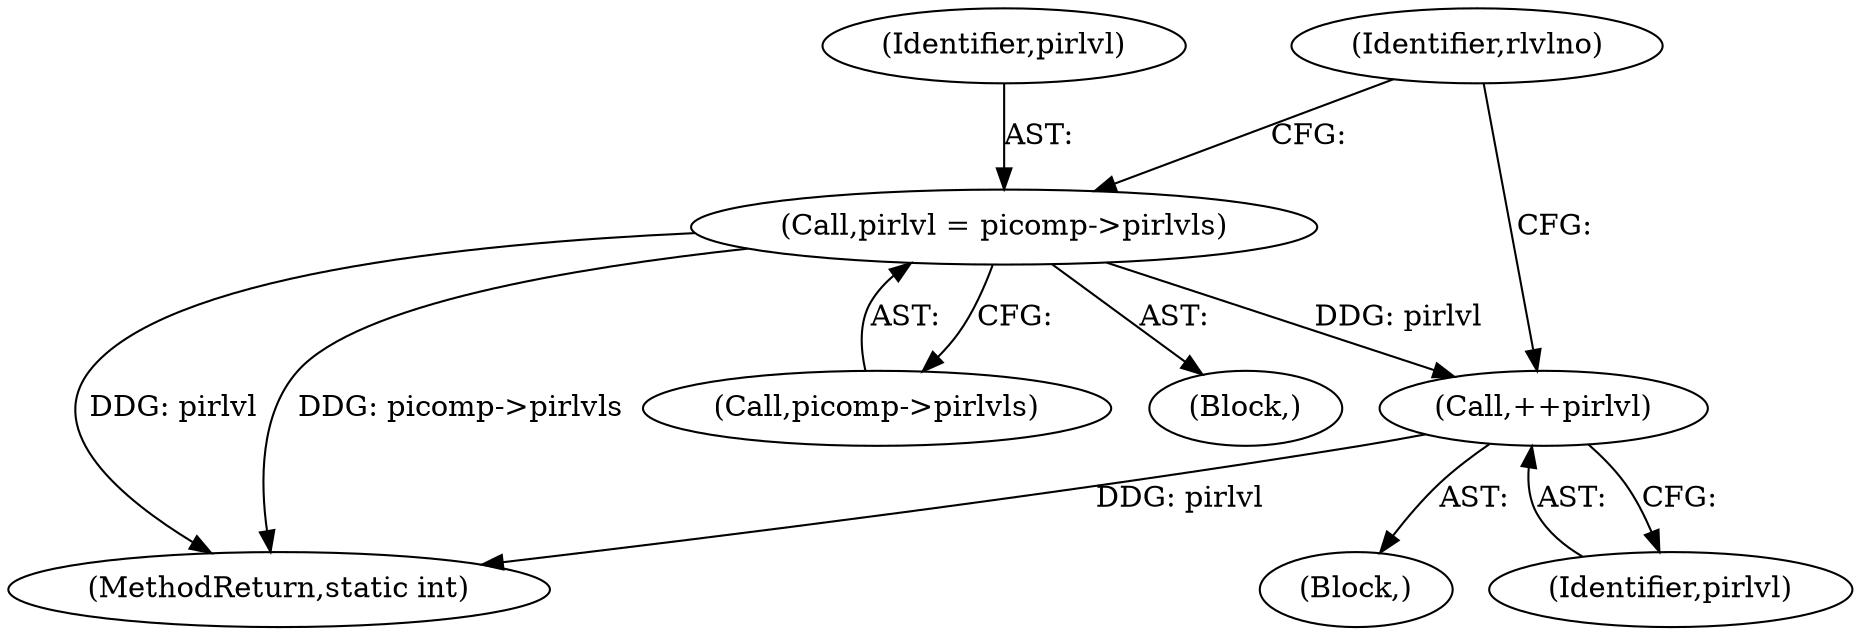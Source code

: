 digraph "0_jasper_aa0b0f79ade5eef8b0e7a214c03f5af54b36ba7d_0@pointer" {
"1000169" [label="(Call,pirlvl = picomp->pirlvls)"];
"1000182" [label="(Call,++pirlvl)"];
"1000717" [label="(MethodReturn,static int)"];
"1000171" [label="(Call,picomp->pirlvls)"];
"1000169" [label="(Call,pirlvl = picomp->pirlvls)"];
"1000165" [label="(Block,)"];
"1000183" [label="(Identifier,pirlvl)"];
"1000175" [label="(Identifier,rlvlno)"];
"1000170" [label="(Identifier,pirlvl)"];
"1000179" [label="(Block,)"];
"1000182" [label="(Call,++pirlvl)"];
"1000169" -> "1000165"  [label="AST: "];
"1000169" -> "1000171"  [label="CFG: "];
"1000170" -> "1000169"  [label="AST: "];
"1000171" -> "1000169"  [label="AST: "];
"1000175" -> "1000169"  [label="CFG: "];
"1000169" -> "1000717"  [label="DDG: picomp->pirlvls"];
"1000169" -> "1000717"  [label="DDG: pirlvl"];
"1000169" -> "1000182"  [label="DDG: pirlvl"];
"1000182" -> "1000179"  [label="AST: "];
"1000182" -> "1000183"  [label="CFG: "];
"1000183" -> "1000182"  [label="AST: "];
"1000175" -> "1000182"  [label="CFG: "];
"1000182" -> "1000717"  [label="DDG: pirlvl"];
}
